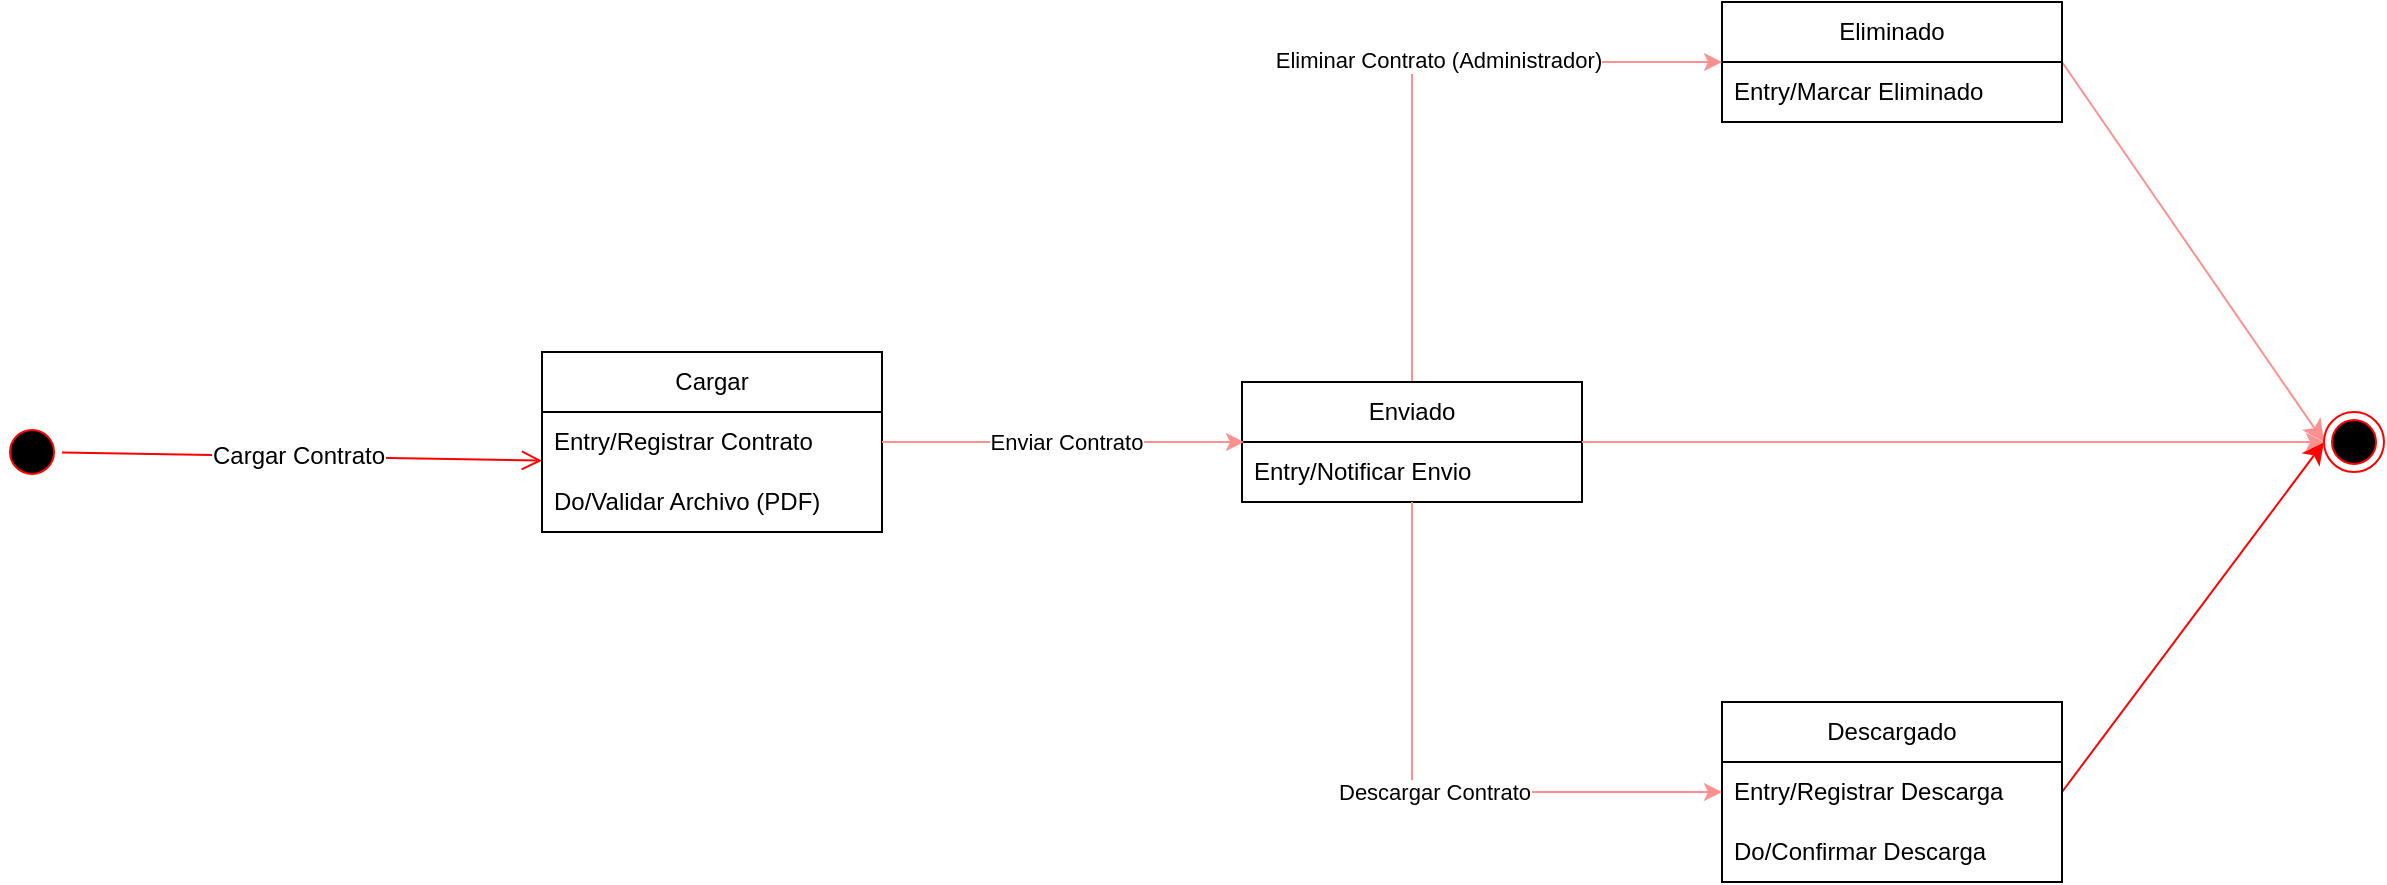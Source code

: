 <mxfile version="28.0.1">
  <diagram name="Página-1" id="etNP3WNTOG4WrfbZHdKX">
    <mxGraphModel grid="1" page="1" gridSize="10" guides="1" tooltips="1" connect="1" arrows="1" fold="1" pageScale="1" pageWidth="827" pageHeight="1169" math="0" shadow="0">
      <root>
        <mxCell id="0" />
        <mxCell id="1" parent="0" />
        <mxCell id="iIHJuiiagJ5OCoeEBrkb-1" value="" style="ellipse;html=1;shape=startState;fillColor=#000000;strokeColor=#ff0000;" vertex="1" parent="1">
          <mxGeometry x="50" y="460" width="30" height="30" as="geometry" />
        </mxCell>
        <mxCell id="iIHJuiiagJ5OCoeEBrkb-2" value="" style="html=1;verticalAlign=bottom;endArrow=open;endSize=8;strokeColor=#FF0000;rounded=0;fontSize=12;entryX=0;entryY=0.811;entryDx=0;entryDy=0;entryPerimeter=0;" edge="1" parent="1" source="iIHJuiiagJ5OCoeEBrkb-1" target="iIHJuiiagJ5OCoeEBrkb-20">
          <mxGeometry relative="1" as="geometry">
            <mxPoint x="320" y="470" as="targetPoint" />
          </mxGeometry>
        </mxCell>
        <mxCell id="iIHJuiiagJ5OCoeEBrkb-3" value="Cargar Contrato" style="edgeLabel;html=1;align=center;verticalAlign=middle;resizable=0;points=[];fontSize=12;" vertex="1" connectable="0" parent="iIHJuiiagJ5OCoeEBrkb-2">
          <mxGeometry x="-0.355" y="-2" relative="1" as="geometry">
            <mxPoint x="40" y="-2" as="offset" />
          </mxGeometry>
        </mxCell>
        <mxCell id="iIHJuiiagJ5OCoeEBrkb-4" style="edgeStyle=none;curved=1;rounded=0;orthogonalLoop=1;jettySize=auto;html=1;entryX=0;entryY=0.5;entryDx=0;entryDy=0;fontSize=12;startSize=8;endSize=8;" edge="1" parent="1">
          <mxGeometry relative="1" as="geometry">
            <mxPoint x="358.0" y="475" as="sourcePoint" />
            <mxPoint x="358.0" y="475" as="targetPoint" />
          </mxGeometry>
        </mxCell>
        <mxCell id="iIHJuiiagJ5OCoeEBrkb-5" style="edgeStyle=none;curved=1;rounded=0;orthogonalLoop=1;jettySize=auto;html=1;entryX=0;entryY=0.5;entryDx=0;entryDy=0;fontSize=12;startSize=8;endSize=8;" edge="1" parent="1">
          <mxGeometry relative="1" as="geometry">
            <mxPoint x="358.0" y="475" as="sourcePoint" />
            <mxPoint x="358.0" y="475" as="targetPoint" />
          </mxGeometry>
        </mxCell>
        <mxCell id="iIHJuiiagJ5OCoeEBrkb-15" value="" style="html=1;verticalAlign=bottom;endArrow=classic;endSize=8;strokeColor=#FF0000;rounded=0;fontSize=12;exitX=1;exitY=0.5;exitDx=0;exitDy=0;entryX=0;entryY=0.5;entryDx=0;entryDy=0;endFill=1;" edge="1" parent="1" source="iIHJuiiagJ5OCoeEBrkb-28" target="iIHJuiiagJ5OCoeEBrkb-17">
          <mxGeometry relative="1" as="geometry">
            <mxPoint x="1240" y="630" as="targetPoint" />
            <mxPoint x="1050.0" y="565" as="sourcePoint" />
            <Array as="points" />
          </mxGeometry>
        </mxCell>
        <mxCell id="iIHJuiiagJ5OCoeEBrkb-16" value="" style="html=1;verticalAlign=bottom;endArrow=classic;endSize=8;strokeColor=light-dark(#FF9090,#FF9090);rounded=0;fontSize=12;entryX=0;entryY=0.5;entryDx=0;entryDy=0;exitX=1;exitY=0.5;exitDx=0;exitDy=0;endFill=1;" edge="1" parent="1" source="iIHJuiiagJ5OCoeEBrkb-23" target="iIHJuiiagJ5OCoeEBrkb-17">
          <mxGeometry relative="1" as="geometry">
            <mxPoint x="874" y="830" as="targetPoint" />
            <mxPoint x="1080.0" y="285" as="sourcePoint" />
          </mxGeometry>
        </mxCell>
        <mxCell id="iIHJuiiagJ5OCoeEBrkb-17" value="" style="ellipse;html=1;shape=endState;fillColor=#000000;strokeColor=#ff0000;" vertex="1" parent="1">
          <mxGeometry x="1211" y="455" width="30" height="30" as="geometry" />
        </mxCell>
        <mxCell id="iIHJuiiagJ5OCoeEBrkb-19" value="Cargar" style="swimlane;fontStyle=0;childLayout=stackLayout;horizontal=1;startSize=30;horizontalStack=0;resizeParent=1;resizeParentMax=0;resizeLast=0;collapsible=1;marginBottom=0;whiteSpace=wrap;html=1;" vertex="1" parent="1">
          <mxGeometry x="320" y="425" width="170" height="90" as="geometry" />
        </mxCell>
        <mxCell id="iIHJuiiagJ5OCoeEBrkb-20" value="Entry/Registrar Contrato" style="text;strokeColor=none;fillColor=none;align=left;verticalAlign=middle;spacingLeft=4;spacingRight=4;overflow=hidden;points=[[0,0.5],[1,0.5]];portConstraint=eastwest;rotatable=0;whiteSpace=wrap;html=1;" vertex="1" parent="iIHJuiiagJ5OCoeEBrkb-19">
          <mxGeometry y="30" width="170" height="30" as="geometry" />
        </mxCell>
        <mxCell id="iIHJuiiagJ5OCoeEBrkb-21" value="Do/Validar Archivo (PDF)" style="text;strokeColor=none;fillColor=none;align=left;verticalAlign=middle;spacingLeft=4;spacingRight=4;overflow=hidden;points=[[0,0.5],[1,0.5]];portConstraint=eastwest;rotatable=0;whiteSpace=wrap;html=1;" vertex="1" parent="iIHJuiiagJ5OCoeEBrkb-19">
          <mxGeometry y="60" width="170" height="30" as="geometry" />
        </mxCell>
        <mxCell id="iIHJuiiagJ5OCoeEBrkb-23" value="Eliminado" style="swimlane;fontStyle=0;childLayout=stackLayout;horizontal=1;startSize=30;horizontalStack=0;resizeParent=1;resizeParentMax=0;resizeLast=0;collapsible=1;marginBottom=0;whiteSpace=wrap;html=1;" vertex="1" parent="1">
          <mxGeometry x="910" y="250" width="170" height="60" as="geometry" />
        </mxCell>
        <mxCell id="iIHJuiiagJ5OCoeEBrkb-24" value="Entry/Marcar Eliminado" style="text;strokeColor=none;fillColor=none;align=left;verticalAlign=middle;spacingLeft=4;spacingRight=4;overflow=hidden;points=[[0,0.5],[1,0.5]];portConstraint=eastwest;rotatable=0;whiteSpace=wrap;html=1;" vertex="1" parent="iIHJuiiagJ5OCoeEBrkb-23">
          <mxGeometry y="30" width="170" height="30" as="geometry" />
        </mxCell>
        <mxCell id="iIHJuiiagJ5OCoeEBrkb-27" value="Descargado" style="swimlane;fontStyle=0;childLayout=stackLayout;horizontal=1;startSize=30;horizontalStack=0;resizeParent=1;resizeParentMax=0;resizeLast=0;collapsible=1;marginBottom=0;whiteSpace=wrap;html=1;" vertex="1" parent="1">
          <mxGeometry x="910" y="600" width="170" height="90" as="geometry" />
        </mxCell>
        <mxCell id="iIHJuiiagJ5OCoeEBrkb-28" value="Entry/Registrar Descarga" style="text;strokeColor=none;fillColor=none;align=left;verticalAlign=middle;spacingLeft=4;spacingRight=4;overflow=hidden;points=[[0,0.5],[1,0.5]];portConstraint=eastwest;rotatable=0;whiteSpace=wrap;html=1;" vertex="1" parent="iIHJuiiagJ5OCoeEBrkb-27">
          <mxGeometry y="30" width="170" height="30" as="geometry" />
        </mxCell>
        <mxCell id="iIHJuiiagJ5OCoeEBrkb-29" value="Do/Confirmar Descarga" style="text;strokeColor=none;fillColor=none;align=left;verticalAlign=middle;spacingLeft=4;spacingRight=4;overflow=hidden;points=[[0,0.5],[1,0.5]];portConstraint=eastwest;rotatable=0;whiteSpace=wrap;html=1;" vertex="1" parent="iIHJuiiagJ5OCoeEBrkb-27">
          <mxGeometry y="60" width="170" height="30" as="geometry" />
        </mxCell>
        <mxCell id="iIHJuiiagJ5OCoeEBrkb-41" style="edgeStyle=orthogonalEdgeStyle;rounded=0;orthogonalLoop=1;jettySize=auto;html=1;entryX=0;entryY=0.5;entryDx=0;entryDy=0;strokeColor=light-dark(#FF9090,#FF9090);" edge="1" parent="1" source="iIHJuiiagJ5OCoeEBrkb-32" target="iIHJuiiagJ5OCoeEBrkb-23">
          <mxGeometry relative="1" as="geometry">
            <mxPoint x="910" y="285" as="targetPoint" />
            <Array as="points">
              <mxPoint x="755" y="280" />
            </Array>
          </mxGeometry>
        </mxCell>
        <mxCell id="iIHJuiiagJ5OCoeEBrkb-43" value="Eliminar Contrato (Administrador)" style="edgeLabel;html=1;align=center;verticalAlign=middle;resizable=0;points=[];" vertex="1" connectable="0" parent="iIHJuiiagJ5OCoeEBrkb-41">
          <mxGeometry x="0.095" y="1" relative="1" as="geometry">
            <mxPoint as="offset" />
          </mxGeometry>
        </mxCell>
        <mxCell id="iIHJuiiagJ5OCoeEBrkb-32" value="Enviado" style="swimlane;fontStyle=0;childLayout=stackLayout;horizontal=1;startSize=30;horizontalStack=0;resizeParent=1;resizeParentMax=0;resizeLast=0;collapsible=1;marginBottom=0;whiteSpace=wrap;html=1;" vertex="1" parent="1">
          <mxGeometry x="670" y="440" width="170" height="60" as="geometry" />
        </mxCell>
        <mxCell id="iIHJuiiagJ5OCoeEBrkb-33" value="Entry/Notificar Envio" style="text;strokeColor=none;fillColor=none;align=left;verticalAlign=middle;spacingLeft=4;spacingRight=4;overflow=hidden;points=[[0,0.5],[1,0.5]];portConstraint=eastwest;rotatable=0;whiteSpace=wrap;html=1;" vertex="1" parent="iIHJuiiagJ5OCoeEBrkb-32">
          <mxGeometry y="30" width="170" height="30" as="geometry" />
        </mxCell>
        <mxCell id="iIHJuiiagJ5OCoeEBrkb-38" style="edgeStyle=orthogonalEdgeStyle;rounded=0;orthogonalLoop=1;jettySize=auto;html=1;strokeColor=light-dark(#FF9090,#FF9090);" edge="1" parent="1" source="iIHJuiiagJ5OCoeEBrkb-20">
          <mxGeometry relative="1" as="geometry">
            <mxPoint x="671" y="470" as="targetPoint" />
            <Array as="points">
              <mxPoint x="671" y="470" />
            </Array>
          </mxGeometry>
        </mxCell>
        <mxCell id="iIHJuiiagJ5OCoeEBrkb-39" value="Enviar Contrato" style="edgeLabel;html=1;align=center;verticalAlign=middle;resizable=0;points=[];" vertex="1" connectable="0" parent="iIHJuiiagJ5OCoeEBrkb-38">
          <mxGeometry x="0.019" relative="1" as="geometry">
            <mxPoint as="offset" />
          </mxGeometry>
        </mxCell>
        <mxCell id="iIHJuiiagJ5OCoeEBrkb-40" style="edgeStyle=orthogonalEdgeStyle;rounded=0;orthogonalLoop=1;jettySize=auto;html=1;entryX=0;entryY=0.5;entryDx=0;entryDy=0;strokeColor=light-dark(#FF9090,#FF9090);" edge="1" parent="1" source="iIHJuiiagJ5OCoeEBrkb-32" target="iIHJuiiagJ5OCoeEBrkb-17">
          <mxGeometry relative="1" as="geometry" />
        </mxCell>
        <mxCell id="iIHJuiiagJ5OCoeEBrkb-42" style="edgeStyle=orthogonalEdgeStyle;rounded=0;orthogonalLoop=1;jettySize=auto;html=1;entryX=0;entryY=0.5;entryDx=0;entryDy=0;strokeColor=light-dark(#FF9090,#FF9090);" edge="1" parent="1" source="iIHJuiiagJ5OCoeEBrkb-33" target="iIHJuiiagJ5OCoeEBrkb-28">
          <mxGeometry relative="1" as="geometry">
            <Array as="points">
              <mxPoint x="755" y="645" />
            </Array>
          </mxGeometry>
        </mxCell>
        <mxCell id="iIHJuiiagJ5OCoeEBrkb-44" value="Descargar Contrato" style="edgeLabel;html=1;align=center;verticalAlign=middle;resizable=0;points=[];" vertex="1" connectable="0" parent="iIHJuiiagJ5OCoeEBrkb-42">
          <mxGeometry x="0.04" relative="1" as="geometry">
            <mxPoint as="offset" />
          </mxGeometry>
        </mxCell>
      </root>
    </mxGraphModel>
  </diagram>
</mxfile>
